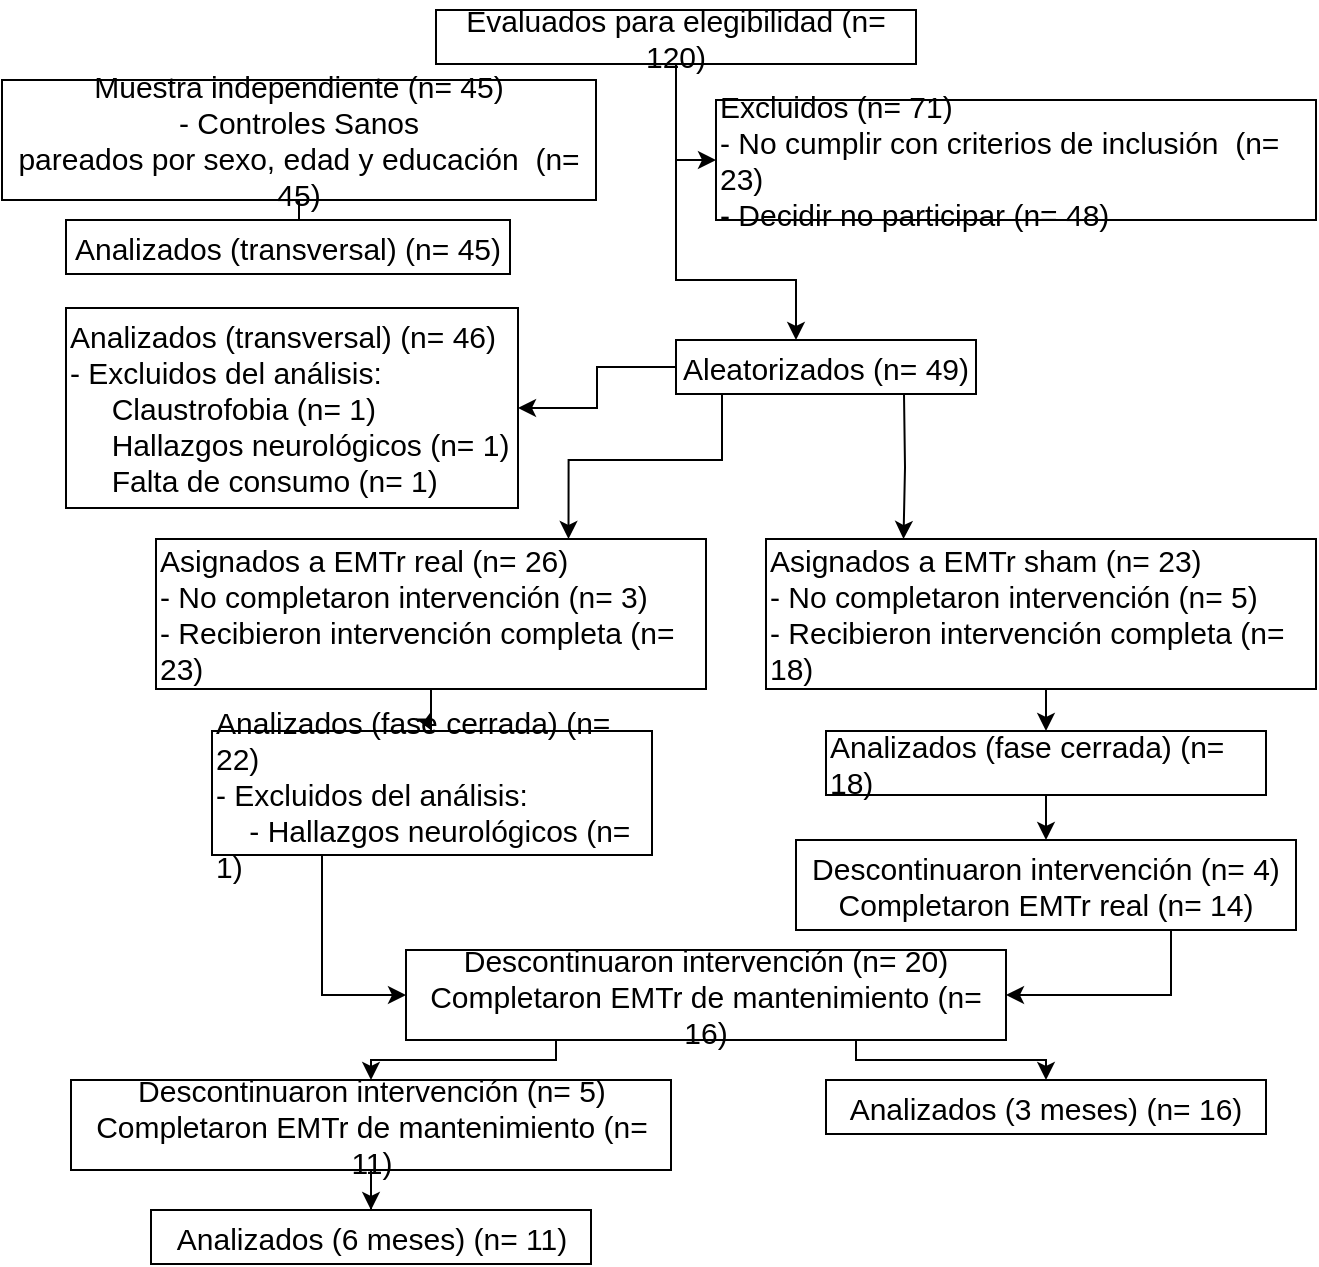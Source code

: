 <mxfile pages="1" version="11.2.8" type="github"><diagram id="WCmoovKckkK8-KkLrJQe" name="Page-1"><mxGraphModel dx="1422" dy="820" grid="1" gridSize="10" guides="1" tooltips="1" connect="1" arrows="1" fold="1" page="1" pageScale="1" pageWidth="850" pageHeight="1100" math="0" shadow="0"><root><mxCell id="0"/><mxCell id="1" parent="0"/><mxCell id="UXCSipAswHnarufecaJP-3" style="edgeStyle=orthogonalEdgeStyle;rounded=0;orthogonalLoop=1;jettySize=auto;html=1;" edge="1" parent="1" source="HB8jNzePgzjmBR3Wgkgj-1" target="HB8jNzePgzjmBR3Wgkgj-2"><mxGeometry relative="1" as="geometry"><Array as="points"><mxPoint x="455" y="170"/><mxPoint x="515" y="170"/></Array></mxGeometry></mxCell><mxCell id="HB8jNzePgzjmBR3Wgkgj-1" value="&lt;font style=&quot;font-size: 15px&quot;&gt;Evaluados para elegibilidad (n= 120)&lt;/font&gt;" style="rounded=0;whiteSpace=wrap;html=1;rotation=0;" parent="1" vertex="1"><mxGeometry x="335" y="35" width="240" height="27" as="geometry"/></mxCell><mxCell id="HB8jNzePgzjmBR3Wgkgj-6" value="&lt;div style=&quot;font-size: 15px&quot; align=&quot;left&quot;&gt;&lt;font style=&quot;font-size: 15px&quot;&gt;Excluidos (n= 71)&lt;br&gt;- No cumplir con criterios de inclusión&amp;nbsp; (n= 23)&lt;br&gt;- Decidir no participar (n= 48)&lt;br&gt;&lt;/font&gt;&lt;/div&gt;" style="rounded=0;whiteSpace=wrap;html=1;align=left;container=1;rotation=0;" parent="1" vertex="1" collapsed="1"><mxGeometry x="475" y="80" width="300" height="60" as="geometry"><mxRectangle x="400" y="80" width="190" height="56" as="alternateBounds"/></mxGeometry></mxCell><mxCell id="HB8jNzePgzjmBR3Wgkgj-7" value="" style="edgeStyle=orthogonalEdgeStyle;rounded=0;orthogonalLoop=1;jettySize=auto;html=1;exitX=0.5;exitY=1;exitDx=0;exitDy=0;entryX=0;entryY=0.5;entryDx=0;entryDy=0;" parent="1" source="HB8jNzePgzjmBR3Wgkgj-1" target="HB8jNzePgzjmBR3Wgkgj-6" edge="1"><mxGeometry relative="1" as="geometry"/></mxCell><mxCell id="UXCSipAswHnarufecaJP-4" style="edgeStyle=orthogonalEdgeStyle;rounded=0;orthogonalLoop=1;jettySize=auto;html=1;entryX=1;entryY=0.5;entryDx=0;entryDy=0;" edge="1" parent="1" source="HB8jNzePgzjmBR3Wgkgj-2" target="sRWXhoOYLkrZEvFtPLJc-14"><mxGeometry relative="1" as="geometry"/></mxCell><mxCell id="UXCSipAswHnarufecaJP-5" style="edgeStyle=orthogonalEdgeStyle;rounded=0;orthogonalLoop=1;jettySize=auto;html=1;exitX=0.25;exitY=1;exitDx=0;exitDy=0;entryX=0.75;entryY=0;entryDx=0;entryDy=0;" edge="1" parent="1" source="HB8jNzePgzjmBR3Wgkgj-2" target="sRWXhoOYLkrZEvFtPLJc-1"><mxGeometry relative="1" as="geometry"><Array as="points"><mxPoint x="478" y="260"/><mxPoint x="401" y="260"/></Array></mxGeometry></mxCell><mxCell id="UXCSipAswHnarufecaJP-6" style="edgeStyle=orthogonalEdgeStyle;rounded=0;orthogonalLoop=1;jettySize=auto;html=1;entryX=0.25;entryY=0;entryDx=0;entryDy=0;" edge="1" parent="1" target="sRWXhoOYLkrZEvFtPLJc-2"><mxGeometry relative="1" as="geometry"><mxPoint x="569" y="227" as="sourcePoint"/></mxGeometry></mxCell><mxCell id="HB8jNzePgzjmBR3Wgkgj-2" value="&lt;font style=&quot;font-size: 15px&quot;&gt;Aleatorizados (n= 49)&lt;/font&gt;" style="rounded=0;whiteSpace=wrap;html=1;rotation=0;" parent="1" vertex="1"><mxGeometry x="455" y="200" width="150" height="27" as="geometry"/></mxCell><mxCell id="S6jcayarjNDYiDC0DFhH-3" style="edgeStyle=orthogonalEdgeStyle;rounded=0;orthogonalLoop=1;jettySize=auto;html=1;" parent="1" source="sRWXhoOYLkrZEvFtPLJc-1" target="sRWXhoOYLkrZEvFtPLJc-21" edge="1"><mxGeometry relative="1" as="geometry"/></mxCell><mxCell id="sRWXhoOYLkrZEvFtPLJc-1" value="&lt;div style=&quot;font-size: 15px&quot; align=&quot;left&quot;&gt;&lt;font style=&quot;font-size: 15px&quot;&gt;Asignados a EMTr real (n= 26)&lt;br&gt;- No completaron intervención  (n= 3)&lt;br&gt;- Recibieron intervención completa (n= 23)&lt;br&gt;&lt;/font&gt;&lt;/div&gt;" style="rounded=0;whiteSpace=wrap;html=1;align=left;rotation=0;" parent="1" vertex="1"><mxGeometry x="195" y="299.5" width="275" height="75" as="geometry"/></mxCell><mxCell id="S6jcayarjNDYiDC0DFhH-4" style="edgeStyle=orthogonalEdgeStyle;rounded=0;orthogonalLoop=1;jettySize=auto;html=1;exitX=0.5;exitY=1;exitDx=0;exitDy=0;entryX=0.5;entryY=0;entryDx=0;entryDy=0;" parent="1" source="sRWXhoOYLkrZEvFtPLJc-2" target="sRWXhoOYLkrZEvFtPLJc-19" edge="1"><mxGeometry relative="1" as="geometry"/></mxCell><mxCell id="sRWXhoOYLkrZEvFtPLJc-2" value="&lt;font style=&quot;font-size: 15px&quot;&gt;Asignados a EMTr sham (n= 23)&lt;br&gt;&lt;/font&gt;&lt;div style=&quot;font-size: 15px&quot; align=&quot;left&quot;&gt;&lt;font style=&quot;font-size: 15px&quot;&gt;- No completaron intervención (n= 5)&lt;br&gt;- Recibieron intervención completa (n= 18)&lt;br&gt;&lt;/font&gt;&lt;/div&gt;" style="rounded=0;whiteSpace=wrap;html=1;align=left;rotation=0;" parent="1" vertex="1"><mxGeometry x="500" y="299.5" width="275" height="75" as="geometry"/></mxCell><mxCell id="sRWXhoOYLkrZEvFtPLJc-24" value="" style="edgeStyle=orthogonalEdgeStyle;rounded=0;orthogonalLoop=1;jettySize=auto;html=1;" parent="1" source="sRWXhoOYLkrZEvFtPLJc-19" target="sRWXhoOYLkrZEvFtPLJc-11" edge="1"><mxGeometry relative="1" as="geometry"/></mxCell><mxCell id="sRWXhoOYLkrZEvFtPLJc-19" value="&lt;div style=&quot;font-size: 15px&quot; align=&quot;left&quot;&gt;&lt;font style=&quot;font-size: 15px&quot;&gt;Analizados (fase cerrada) (n= 18)&lt;/font&gt;&lt;/div&gt;" style="rounded=0;whiteSpace=wrap;html=1;align=left;rotation=0;" parent="1" vertex="1"><mxGeometry x="530" y="395.5" width="220" height="32" as="geometry"/></mxCell><mxCell id="S6jcayarjNDYiDC0DFhH-7" style="edgeStyle=orthogonalEdgeStyle;rounded=0;orthogonalLoop=1;jettySize=auto;html=1;exitX=0.75;exitY=1;exitDx=0;exitDy=0;entryX=1;entryY=0.5;entryDx=0;entryDy=0;" parent="1" source="sRWXhoOYLkrZEvFtPLJc-11" target="sRWXhoOYLkrZEvFtPLJc-28" edge="1"><mxGeometry relative="1" as="geometry"><mxPoint x="620" y="537.5" as="targetPoint"/><Array as="points"><mxPoint x="703" y="528"/></Array></mxGeometry></mxCell><mxCell id="sRWXhoOYLkrZEvFtPLJc-11" value="&lt;div style=&quot;font-size: 15px&quot; align=&quot;center&quot;&gt;&lt;font style=&quot;font-size: 15px&quot;&gt;Descontinuaron intervención (n= 4)&lt;/font&gt;&lt;/div&gt;&lt;div style=&quot;font-size: 15px&quot; align=&quot;center&quot;&gt;&lt;font style=&quot;font-size: 15px&quot;&gt;Completaron EMTr real (n= 14)&lt;br&gt;&lt;/font&gt;&lt;/div&gt;" style="rounded=0;whiteSpace=wrap;html=1;align=center;rotation=0;" parent="1" vertex="1"><mxGeometry x="515" y="450" width="250" height="45" as="geometry"/></mxCell><mxCell id="UXCSipAswHnarufecaJP-7" style="edgeStyle=orthogonalEdgeStyle;rounded=0;orthogonalLoop=1;jettySize=auto;html=1;entryX=0.5;entryY=0;entryDx=0;entryDy=0;" edge="1" parent="1" source="sRWXhoOYLkrZEvFtPLJc-4" target="sRWXhoOYLkrZEvFtPLJc-15"><mxGeometry relative="1" as="geometry"/></mxCell><mxCell id="sRWXhoOYLkrZEvFtPLJc-4" value="&lt;font style=&quot;font-size: 15px&quot;&gt;Muestra independiente (n= 45)&lt;br&gt;&lt;/font&gt;&lt;div style=&quot;font-size: 15px&quot; align=&quot;center&quot;&gt;&lt;font style=&quot;font-size: 15px&quot;&gt;- Controles Sanos&lt;br&gt;pareados por sexo, edad y educación&amp;nbsp; (n= 45)&lt;br&gt;&lt;/font&gt;&lt;/div&gt;" style="rounded=0;whiteSpace=wrap;html=1;align=center;rotation=0;" parent="1" vertex="1"><mxGeometry x="118" y="70" width="297" height="60" as="geometry"/></mxCell><mxCell id="sRWXhoOYLkrZEvFtPLJc-15" value="&lt;div style=&quot;font-size: 15px&quot; align=&quot;center&quot;&gt;&lt;font style=&quot;font-size: 15px&quot;&gt;Analizados (transversal) (n= 45)&lt;br&gt;&lt;/font&gt;&lt;/div&gt;" style="rounded=0;whiteSpace=wrap;html=1;align=center;rotation=0;" parent="1" vertex="1"><mxGeometry x="150" y="140" width="222" height="27" as="geometry"/></mxCell><mxCell id="sRWXhoOYLkrZEvFtPLJc-14" value="&lt;div&gt;&lt;font style=&quot;font-size: 15px&quot;&gt;Analizados (transversal) (n= 46)&lt;/font&gt;&lt;br&gt;&lt;font style=&quot;font-size: 15px&quot;&gt;- Excluidos del análisis:&lt;/font&gt;&lt;br&gt;&lt;div align=&quot;left&quot;&gt;&lt;font style=&quot;font-size: 15px&quot;&gt;&amp;nbsp;&amp;nbsp;&amp;nbsp;&amp;nbsp; Claustrofobia (n= 1)&lt;/font&gt;&lt;br&gt;&lt;/div&gt;&lt;/div&gt;&lt;div align=&quot;left&quot;&gt;&lt;font style=&quot;font-size: 15px&quot;&gt;&amp;nbsp;&amp;nbsp;&amp;nbsp;&amp;nbsp; Hallazgos neurológicos (n= 1)&lt;/font&gt;&lt;/div&gt;&lt;div align=&quot;left&quot;&gt;&lt;font style=&quot;font-size: 15px&quot;&gt;&amp;nbsp;&amp;nbsp;&amp;nbsp;&amp;nbsp; Falta de consumo (n= 1)&lt;br&gt;&lt;/font&gt;&lt;/div&gt;" style="rounded=0;whiteSpace=wrap;html=1;rotation=0;align=left;" parent="1" vertex="1"><mxGeometry x="150" y="184" width="226" height="100" as="geometry"/></mxCell><mxCell id="S6jcayarjNDYiDC0DFhH-8" style="edgeStyle=orthogonalEdgeStyle;rounded=0;orthogonalLoop=1;jettySize=auto;html=1;exitX=0.25;exitY=1;exitDx=0;exitDy=0;entryX=0;entryY=0.5;entryDx=0;entryDy=0;" parent="1" source="sRWXhoOYLkrZEvFtPLJc-21" target="sRWXhoOYLkrZEvFtPLJc-28" edge="1"><mxGeometry relative="1" as="geometry"/></mxCell><mxCell id="sRWXhoOYLkrZEvFtPLJc-21" value="&lt;div style=&quot;font-size: 15px&quot; align=&quot;left&quot;&gt;&lt;font style=&quot;font-size: 15px&quot;&gt;Analizados (fase cerrada) (n= 22)&lt;/font&gt;&lt;/div&gt;&lt;div style=&quot;font-size: 15px&quot; align=&quot;left&quot;&gt;&lt;font style=&quot;font-size: 15px&quot;&gt;- Excluidos del análisis:&lt;br&gt;&amp;nbsp;&amp;nbsp;&amp;nbsp; - Hallazgos neurológicos (n= 1)&lt;br&gt;&lt;/font&gt;&lt;/div&gt;" style="rounded=0;whiteSpace=wrap;html=1;align=left;rotation=0;" parent="1" vertex="1"><mxGeometry x="223" y="395.5" width="220" height="62" as="geometry"/></mxCell><mxCell id="yWYH5dh1_XAvwiyfMogE-4" style="edgeStyle=orthogonalEdgeStyle;rounded=0;orthogonalLoop=1;jettySize=auto;html=1;exitX=0.25;exitY=1;exitDx=0;exitDy=0;entryX=0.5;entryY=0;entryDx=0;entryDy=0;" parent="1" source="sRWXhoOYLkrZEvFtPLJc-28" target="yWYH5dh1_XAvwiyfMogE-2" edge="1"><mxGeometry relative="1" as="geometry"><Array as="points"><mxPoint x="395" y="560"/><mxPoint x="303" y="560"/></Array></mxGeometry></mxCell><mxCell id="yWYH5dh1_XAvwiyfMogE-7" style="edgeStyle=orthogonalEdgeStyle;rounded=0;orthogonalLoop=1;jettySize=auto;html=1;exitX=0.75;exitY=1;exitDx=0;exitDy=0;entryX=0.5;entryY=0;entryDx=0;entryDy=0;" parent="1" source="sRWXhoOYLkrZEvFtPLJc-28" target="yWYH5dh1_XAvwiyfMogE-6" edge="1"><mxGeometry relative="1" as="geometry"><Array as="points"><mxPoint x="545" y="560"/><mxPoint x="640" y="560"/></Array></mxGeometry></mxCell><mxCell id="sRWXhoOYLkrZEvFtPLJc-28" value="&lt;font style=&quot;font-size: 15px&quot;&gt;Descontinuaron intervención (n= 20)&lt;/font&gt;&lt;div style=&quot;font-size: 15px&quot; align=&quot;center&quot;&gt;&lt;font style=&quot;font-size: 15px&quot;&gt;Completaron EMTr de mantenimiento (n= 16)&lt;br&gt;&lt;/font&gt;&lt;/div&gt;" style="rounded=0;whiteSpace=wrap;html=1;align=center;rotation=0;" parent="1" vertex="1"><mxGeometry x="320" y="505" width="300" height="45" as="geometry"/></mxCell><mxCell id="yWYH5dh1_XAvwiyfMogE-1" value="" style="edgeStyle=orthogonalEdgeStyle;rounded=0;orthogonalLoop=1;jettySize=auto;html=1;" parent="1" source="yWYH5dh1_XAvwiyfMogE-2" target="yWYH5dh1_XAvwiyfMogE-3" edge="1"><mxGeometry relative="1" as="geometry"/></mxCell><mxCell id="yWYH5dh1_XAvwiyfMogE-2" value="&lt;font style=&quot;font-size: 15px&quot;&gt;Descontinuaron intervención (n= 5)&lt;/font&gt;&lt;div style=&quot;font-size: 15px&quot; align=&quot;center&quot;&gt;&lt;font style=&quot;font-size: 15px&quot;&gt;Completaron EMTr de mantenimiento (n= 11)&lt;br&gt;&lt;/font&gt;&lt;/div&gt;" style="rounded=0;whiteSpace=wrap;html=1;align=center;rotation=0;" parent="1" vertex="1"><mxGeometry x="152.5" y="570" width="300" height="45" as="geometry"/></mxCell><mxCell id="yWYH5dh1_XAvwiyfMogE-3" value="&lt;div align=&quot;center&quot;&gt;&lt;font style=&quot;font-size: 15px&quot;&gt;Analizados (6 meses) (n= 11)&lt;/font&gt;&lt;/div&gt;" style="rounded=0;whiteSpace=wrap;html=1;align=center;rotation=0;" parent="1" vertex="1"><mxGeometry x="192.5" y="635" width="220" height="27" as="geometry"/></mxCell><mxCell id="yWYH5dh1_XAvwiyfMogE-6" value="&lt;div align=&quot;center&quot;&gt;&lt;font style=&quot;font-size: 15px&quot;&gt;Analizados (3 meses) (n= 16)&lt;/font&gt;&lt;/div&gt;" style="rounded=0;whiteSpace=wrap;html=1;align=center;rotation=0;" parent="1" vertex="1"><mxGeometry x="530" y="570" width="220" height="27" as="geometry"/></mxCell></root></mxGraphModel></diagram></mxfile>